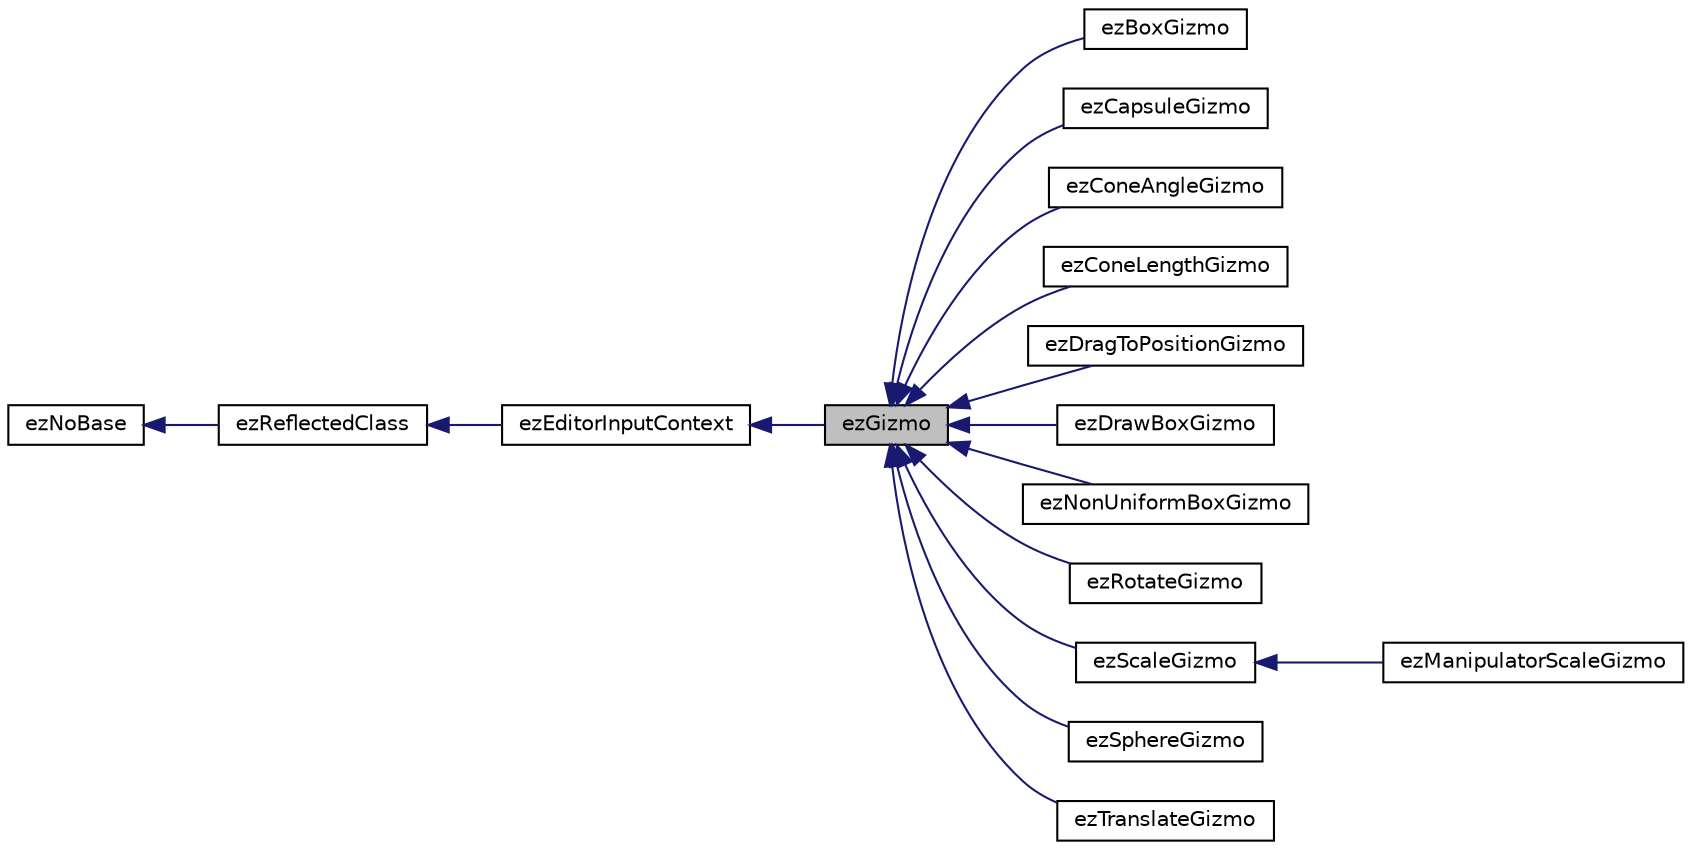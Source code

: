 digraph "ezGizmo"
{
 // LATEX_PDF_SIZE
  edge [fontname="Helvetica",fontsize="10",labelfontname="Helvetica",labelfontsize="10"];
  node [fontname="Helvetica",fontsize="10",shape=record];
  rankdir="LR";
  Node1 [label="ezGizmo",height=0.2,width=0.4,color="black", fillcolor="grey75", style="filled", fontcolor="black",tooltip=" "];
  Node2 -> Node1 [dir="back",color="midnightblue",fontsize="10",style="solid",fontname="Helvetica"];
  Node2 [label="ezEditorInputContext",height=0.2,width=0.4,color="black", fillcolor="white", style="filled",URL="$df/d1c/classez_editor_input_context.htm",tooltip=" "];
  Node3 -> Node2 [dir="back",color="midnightblue",fontsize="10",style="solid",fontname="Helvetica"];
  Node3 [label="ezReflectedClass",height=0.2,width=0.4,color="black", fillcolor="white", style="filled",URL="$db/d45/classez_reflected_class.htm",tooltip="All classes that should be dynamically reflectable, need to be derived from this base class."];
  Node4 -> Node3 [dir="back",color="midnightblue",fontsize="10",style="solid",fontname="Helvetica"];
  Node4 [label="ezNoBase",height=0.2,width=0.4,color="black", fillcolor="white", style="filled",URL="$d4/d02/classez_no_base.htm",tooltip="Dummy type to pass to templates and macros that expect a base type for a class that has no base."];
  Node1 -> Node5 [dir="back",color="midnightblue",fontsize="10",style="solid",fontname="Helvetica"];
  Node5 [label="ezBoxGizmo",height=0.2,width=0.4,color="black", fillcolor="white", style="filled",URL="$dc/db2/classez_box_gizmo.htm",tooltip=" "];
  Node1 -> Node6 [dir="back",color="midnightblue",fontsize="10",style="solid",fontname="Helvetica"];
  Node6 [label="ezCapsuleGizmo",height=0.2,width=0.4,color="black", fillcolor="white", style="filled",URL="$d2/d53/classez_capsule_gizmo.htm",tooltip=" "];
  Node1 -> Node7 [dir="back",color="midnightblue",fontsize="10",style="solid",fontname="Helvetica"];
  Node7 [label="ezConeAngleGizmo",height=0.2,width=0.4,color="black", fillcolor="white", style="filled",URL="$db/dea/classez_cone_angle_gizmo.htm",tooltip=" "];
  Node1 -> Node8 [dir="back",color="midnightblue",fontsize="10",style="solid",fontname="Helvetica"];
  Node8 [label="ezConeLengthGizmo",height=0.2,width=0.4,color="black", fillcolor="white", style="filled",URL="$d9/de7/classez_cone_length_gizmo.htm",tooltip=" "];
  Node1 -> Node9 [dir="back",color="midnightblue",fontsize="10",style="solid",fontname="Helvetica"];
  Node9 [label="ezDragToPositionGizmo",height=0.2,width=0.4,color="black", fillcolor="white", style="filled",URL="$d6/d7c/classez_drag_to_position_gizmo.htm",tooltip=" "];
  Node1 -> Node10 [dir="back",color="midnightblue",fontsize="10",style="solid",fontname="Helvetica"];
  Node10 [label="ezDrawBoxGizmo",height=0.2,width=0.4,color="black", fillcolor="white", style="filled",URL="$d9/d2f/classez_draw_box_gizmo.htm",tooltip=" "];
  Node1 -> Node11 [dir="back",color="midnightblue",fontsize="10",style="solid",fontname="Helvetica"];
  Node11 [label="ezNonUniformBoxGizmo",height=0.2,width=0.4,color="black", fillcolor="white", style="filled",URL="$da/d5d/classez_non_uniform_box_gizmo.htm",tooltip=" "];
  Node1 -> Node12 [dir="back",color="midnightblue",fontsize="10",style="solid",fontname="Helvetica"];
  Node12 [label="ezRotateGizmo",height=0.2,width=0.4,color="black", fillcolor="white", style="filled",URL="$db/d17/classez_rotate_gizmo.htm",tooltip=" "];
  Node1 -> Node13 [dir="back",color="midnightblue",fontsize="10",style="solid",fontname="Helvetica"];
  Node13 [label="ezScaleGizmo",height=0.2,width=0.4,color="black", fillcolor="white", style="filled",URL="$dd/d2f/classez_scale_gizmo.htm",tooltip=" "];
  Node13 -> Node14 [dir="back",color="midnightblue",fontsize="10",style="solid",fontname="Helvetica"];
  Node14 [label="ezManipulatorScaleGizmo",height=0.2,width=0.4,color="black", fillcolor="white", style="filled",URL="$d1/d13/classez_manipulator_scale_gizmo.htm",tooltip="Scale gizmo version that only uses boxes that can be composited with rotate and translate gizmos with..."];
  Node1 -> Node15 [dir="back",color="midnightblue",fontsize="10",style="solid",fontname="Helvetica"];
  Node15 [label="ezSphereGizmo",height=0.2,width=0.4,color="black", fillcolor="white", style="filled",URL="$dc/dc7/classez_sphere_gizmo.htm",tooltip=" "];
  Node1 -> Node16 [dir="back",color="midnightblue",fontsize="10",style="solid",fontname="Helvetica"];
  Node16 [label="ezTranslateGizmo",height=0.2,width=0.4,color="black", fillcolor="white", style="filled",URL="$d2/d6c/classez_translate_gizmo.htm",tooltip=" "];
}
